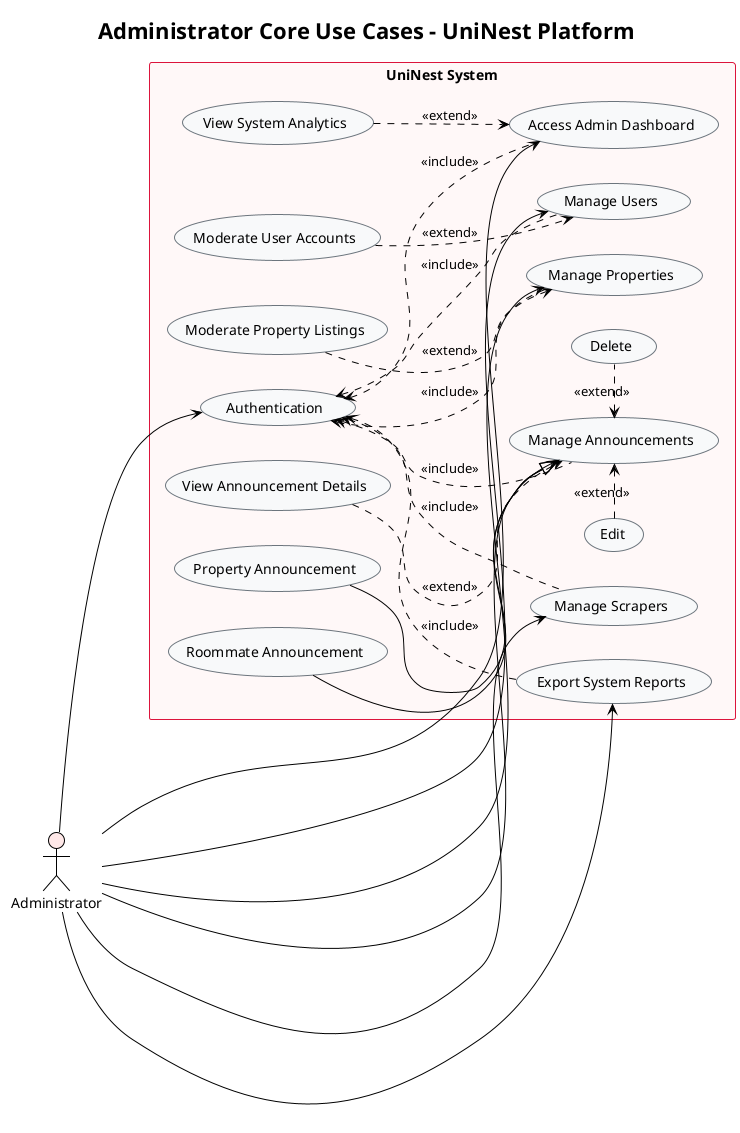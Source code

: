 @startuml Admin Use Case Diagram - UniNest Platform (Core Features)

!theme plain
skinparam backgroundColor white
skinparam actorBackgroundColor #FFE8E8
skinparam usecaseBackgroundColor #F8F9FA
skinparam usecaseBorderColor #6C757D
skinparam rectangleBackgroundColor #FFF8F8
skinparam rectangleBorderColor #DC143C

title "Administrator Core Use Cases - UniNest Platform"

left to right direction

actor "Administrator" as admin

rectangle "UniNest System" {
    ' Authentication (Core requirement for all actions)
    usecase "Authentication" as authenticate
    
    ' Dashboard & Overview
    usecase "Access Admin Dashboard" as accessDashboard
    usecase "View System Analytics" as viewAnalytics
    
    ' User Management Core Features
    usecase "Manage Users" as manageUsers
    usecase "Moderate User Accounts" as moderateUsers
    
    ' Property Management Core Features
    usecase "Manage Properties" as manageProperties
    usecase "Moderate Property Listings" as moderateProperties
    
    ' Announcement Management Core Features
    usecase "Manage Announcements" as manageAnnouncements
    usecase "Property Announcement" as propertyAnnouncement
    usecase "Roommate Announcement" as roommateAnnouncement
    usecase "Edit" as editAnnouncement
    usecase "Delete" as deleteAnnouncement
    usecase "View Announcement Details" as viewAnnouncementDetails
    
    ' Data & Reports
    usecase "Export System Reports" as exportReports
    
    ' Scraper Management
    usecase "Manage Scrapers" as manageScrapers
}

' Primary relationships from admin to main use cases
admin --> authenticate
admin --> accessDashboard
admin --> manageUsers
admin --> manageProperties
admin --> manageAnnouncements
admin --> exportReports
admin --> manageScrapers

' Include relationships - Authentication required for all (positioned to avoid conflicts)
accessDashboard .up.> authenticate : <<include>>
manageUsers .up.> authenticate : <<include>>
manageProperties .up.> authenticate : <<include>>
manageAnnouncements .up.> authenticate : <<include>>
exportReports .up.> authenticate : <<include>>
manageScrapers .up.> authenticate : <<include>>

' Extend relationships for detailed actions (reversed direction)
viewAnalytics .down.> accessDashboard : <<extend>>
moderateUsers .down.> manageUsers : <<extend>>
moderateProperties .down.> manageProperties : <<extend>>

' Inheritance relationships for announcement types
propertyAnnouncement --|> manageAnnouncements
roommateAnnouncement --|> manageAnnouncements

' Extend relationships for announcement management (positioned to avoid conflicts)
editAnnouncement .right.> manageAnnouncements : <<extend>>
deleteAnnouncement .left.> manageAnnouncements : <<extend>>
viewAnnouncementDetails .down.> manageAnnouncements : <<extend>>

@enduml 